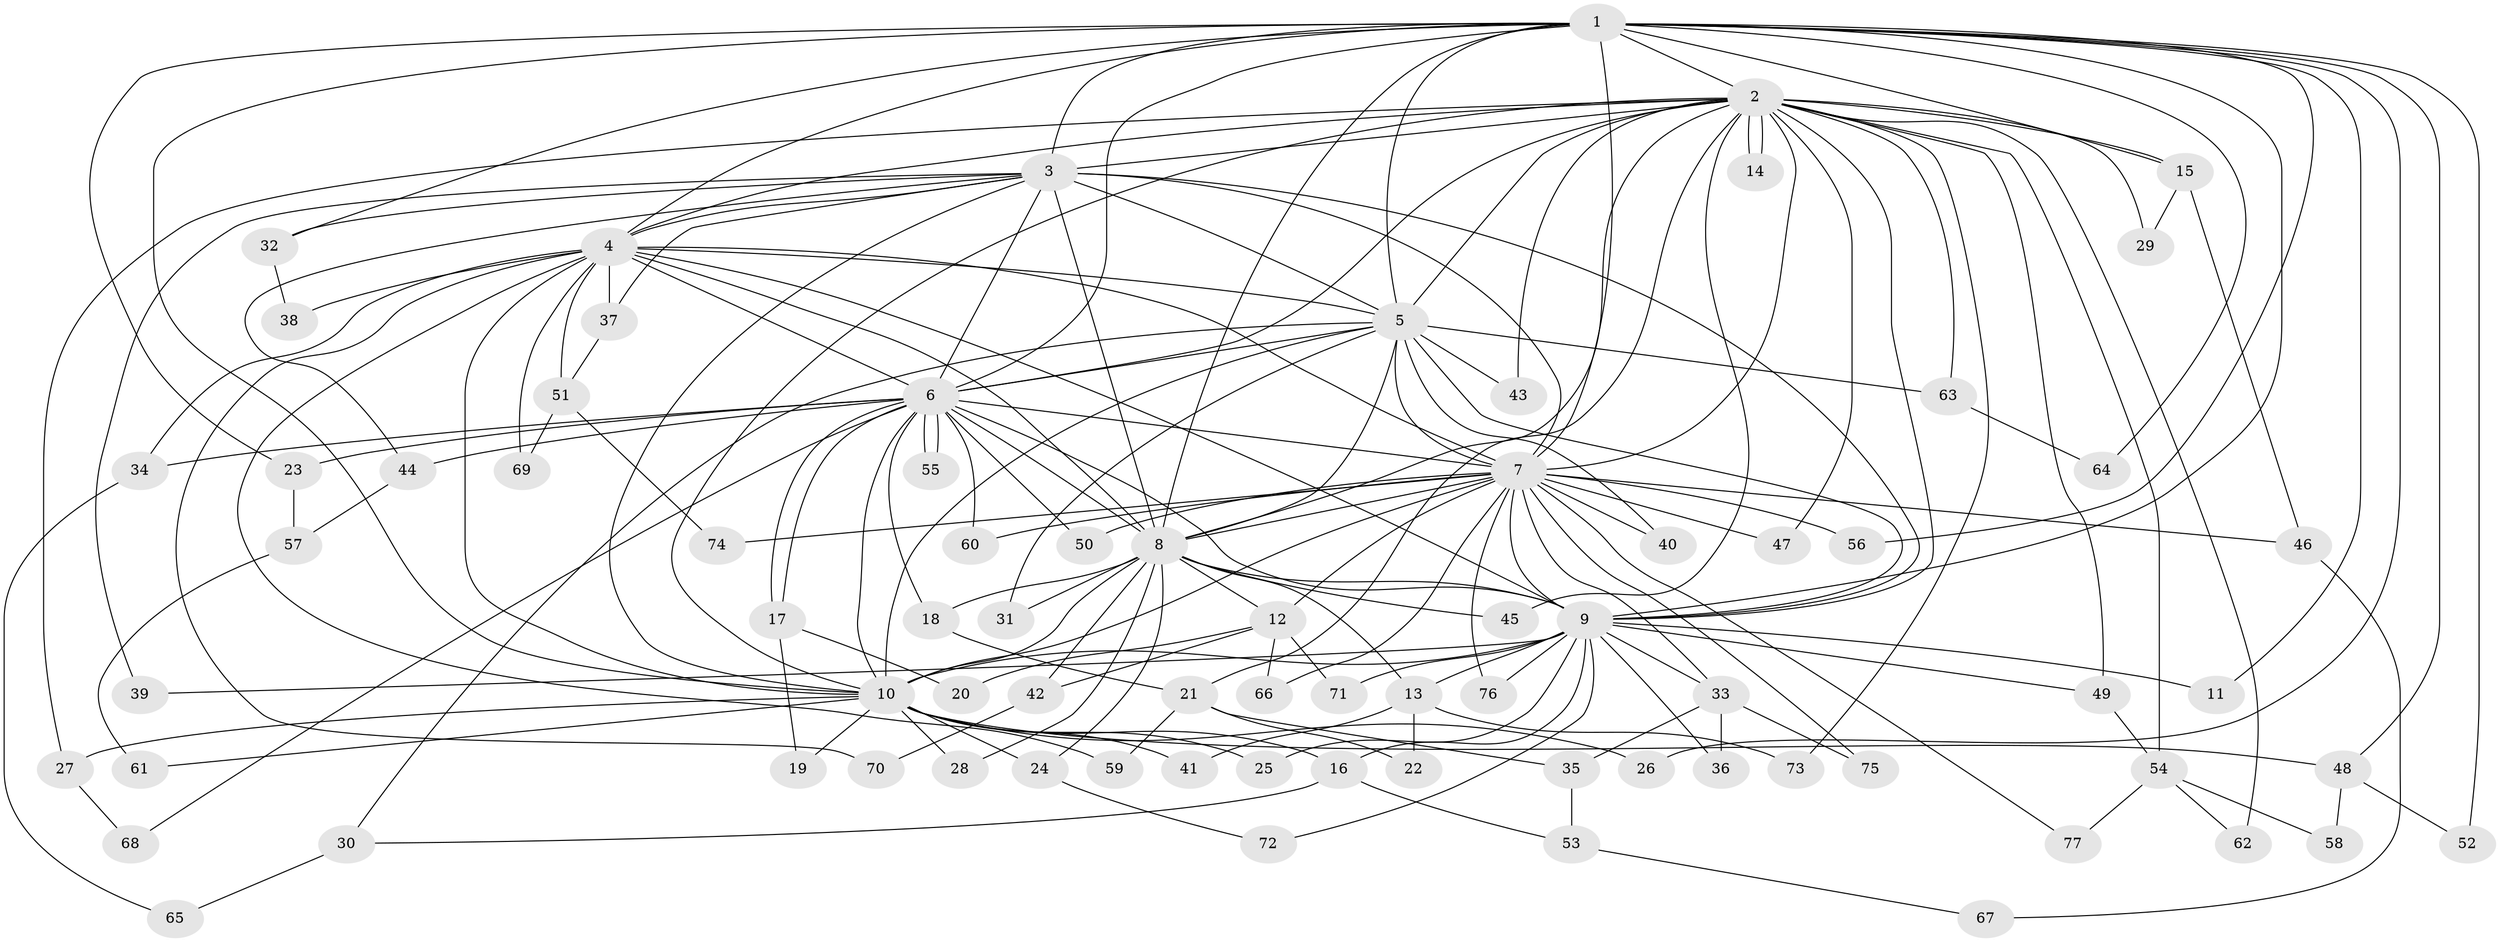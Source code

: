 // coarse degree distribution, {13: 0.03333333333333333, 19: 0.03333333333333333, 11: 0.06666666666666667, 10: 0.03333333333333333, 12: 0.03333333333333333, 15: 0.06666666666666667, 2: 0.36666666666666664, 4: 0.16666666666666666, 3: 0.2}
// Generated by graph-tools (version 1.1) at 2025/17/03/04/25 18:17:48]
// undirected, 77 vertices, 179 edges
graph export_dot {
graph [start="1"]
  node [color=gray90,style=filled];
  1;
  2;
  3;
  4;
  5;
  6;
  7;
  8;
  9;
  10;
  11;
  12;
  13;
  14;
  15;
  16;
  17;
  18;
  19;
  20;
  21;
  22;
  23;
  24;
  25;
  26;
  27;
  28;
  29;
  30;
  31;
  32;
  33;
  34;
  35;
  36;
  37;
  38;
  39;
  40;
  41;
  42;
  43;
  44;
  45;
  46;
  47;
  48;
  49;
  50;
  51;
  52;
  53;
  54;
  55;
  56;
  57;
  58;
  59;
  60;
  61;
  62;
  63;
  64;
  65;
  66;
  67;
  68;
  69;
  70;
  71;
  72;
  73;
  74;
  75;
  76;
  77;
  1 -- 2;
  1 -- 3;
  1 -- 4;
  1 -- 5;
  1 -- 6;
  1 -- 7;
  1 -- 8;
  1 -- 9;
  1 -- 10;
  1 -- 11;
  1 -- 15;
  1 -- 23;
  1 -- 26;
  1 -- 32;
  1 -- 48;
  1 -- 52;
  1 -- 56;
  1 -- 64;
  2 -- 3;
  2 -- 4;
  2 -- 5;
  2 -- 6;
  2 -- 7;
  2 -- 8;
  2 -- 9;
  2 -- 10;
  2 -- 14;
  2 -- 14;
  2 -- 15;
  2 -- 21;
  2 -- 27;
  2 -- 29;
  2 -- 43;
  2 -- 45;
  2 -- 47;
  2 -- 49;
  2 -- 54;
  2 -- 62;
  2 -- 63;
  2 -- 73;
  3 -- 4;
  3 -- 5;
  3 -- 6;
  3 -- 7;
  3 -- 8;
  3 -- 9;
  3 -- 10;
  3 -- 32;
  3 -- 37;
  3 -- 39;
  3 -- 44;
  4 -- 5;
  4 -- 6;
  4 -- 7;
  4 -- 8;
  4 -- 9;
  4 -- 10;
  4 -- 34;
  4 -- 37;
  4 -- 38;
  4 -- 51;
  4 -- 59;
  4 -- 69;
  4 -- 70;
  5 -- 6;
  5 -- 7;
  5 -- 8;
  5 -- 9;
  5 -- 10;
  5 -- 30;
  5 -- 31;
  5 -- 40;
  5 -- 43;
  5 -- 63;
  6 -- 7;
  6 -- 8;
  6 -- 9;
  6 -- 10;
  6 -- 17;
  6 -- 17;
  6 -- 18;
  6 -- 23;
  6 -- 34;
  6 -- 44;
  6 -- 50;
  6 -- 55;
  6 -- 55;
  6 -- 60;
  6 -- 68;
  7 -- 8;
  7 -- 9;
  7 -- 10;
  7 -- 12;
  7 -- 33;
  7 -- 40;
  7 -- 46;
  7 -- 47;
  7 -- 50;
  7 -- 56;
  7 -- 60;
  7 -- 66;
  7 -- 74;
  7 -- 75;
  7 -- 76;
  7 -- 77;
  8 -- 9;
  8 -- 10;
  8 -- 12;
  8 -- 13;
  8 -- 18;
  8 -- 24;
  8 -- 28;
  8 -- 31;
  8 -- 42;
  8 -- 45;
  9 -- 10;
  9 -- 11;
  9 -- 13;
  9 -- 16;
  9 -- 25;
  9 -- 33;
  9 -- 36;
  9 -- 39;
  9 -- 49;
  9 -- 71;
  9 -- 72;
  9 -- 76;
  10 -- 16;
  10 -- 19;
  10 -- 24;
  10 -- 25;
  10 -- 26;
  10 -- 27;
  10 -- 28;
  10 -- 41;
  10 -- 48;
  10 -- 61;
  12 -- 20;
  12 -- 42;
  12 -- 66;
  12 -- 71;
  13 -- 22;
  13 -- 41;
  13 -- 73;
  15 -- 29;
  15 -- 46;
  16 -- 30;
  16 -- 53;
  17 -- 19;
  17 -- 20;
  18 -- 21;
  21 -- 22;
  21 -- 35;
  21 -- 59;
  23 -- 57;
  24 -- 72;
  27 -- 68;
  30 -- 65;
  32 -- 38;
  33 -- 35;
  33 -- 36;
  33 -- 75;
  34 -- 65;
  35 -- 53;
  37 -- 51;
  42 -- 70;
  44 -- 57;
  46 -- 67;
  48 -- 52;
  48 -- 58;
  49 -- 54;
  51 -- 69;
  51 -- 74;
  53 -- 67;
  54 -- 58;
  54 -- 62;
  54 -- 77;
  57 -- 61;
  63 -- 64;
}
